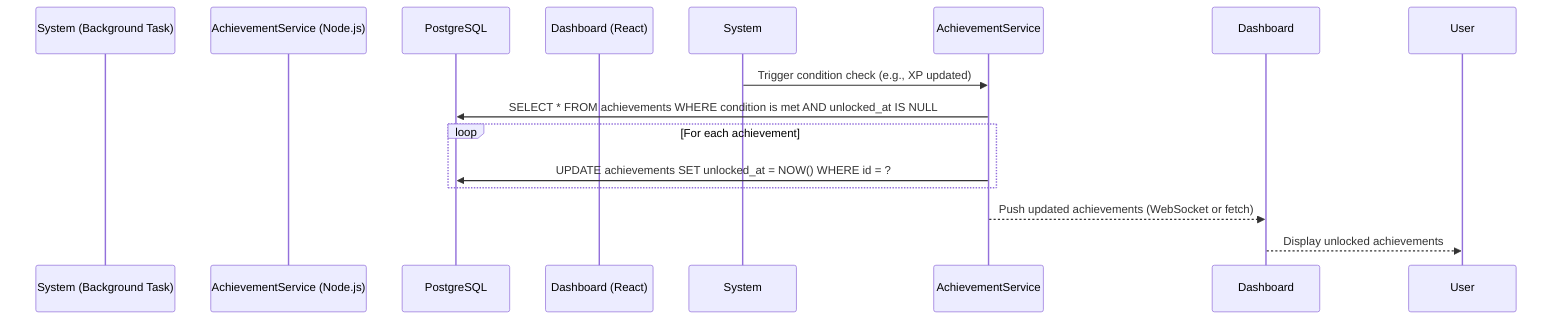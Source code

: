 sequenceDiagram
    participant System (Background Task)
    participant AchievementService (Node.js)
    participant PostgreSQL
    participant Dashboard (React)

    System->>AchievementService: Trigger condition check (e.g., XP updated)
    AchievementService->>PostgreSQL: SELECT * FROM achievements WHERE condition is met AND unlocked_at IS NULL
    loop For each achievement
        AchievementService->>PostgreSQL: UPDATE achievements SET unlocked_at = NOW() WHERE id = ?
    end
    AchievementService-->>Dashboard: Push updated achievements (WebSocket or fetch)
    Dashboard-->>User: Display unlocked achievements